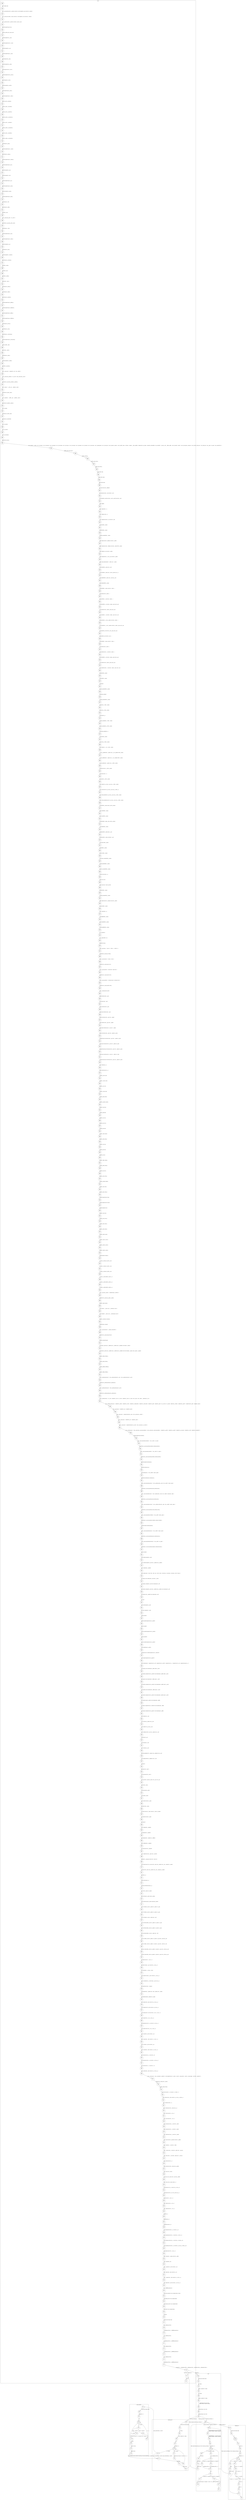 digraph CFA {
106 [shape="circle" label="N106\n449"]
119 [shape="circle" label="N119\n448"]
120 [shape="circle" label="N120\n447"]
121 [shape="circle" label="N121\n446"]
122 [shape="circle" label="N122\n445"]
123 [shape="circle" label="N123\n444"]
124 [shape="circle" label="N124\n443"]
125 [shape="circle" label="N125\n442"]
126 [shape="circle" label="N126\n441"]
127 [shape="circle" label="N127\n440"]
128 [shape="circle" label="N128\n439"]
129 [shape="circle" label="N129\n438"]
130 [shape="circle" label="N130\n437"]
131 [shape="circle" label="N131\n436"]
132 [shape="circle" label="N132\n435"]
133 [shape="circle" label="N133\n434"]
134 [shape="circle" label="N134\n433"]
135 [shape="circle" label="N135\n432"]
136 [shape="circle" label="N136\n431"]
137 [shape="circle" label="N137\n430"]
138 [shape="circle" label="N138\n429"]
139 [shape="circle" label="N139\n428"]
140 [shape="circle" label="N140\n427"]
141 [shape="circle" label="N141\n426"]
142 [shape="circle" label="N142\n425"]
143 [shape="circle" label="N143\n424"]
144 [shape="circle" label="N144\n423"]
145 [shape="circle" label="N145\n422"]
146 [shape="circle" label="N146\n421"]
147 [shape="circle" label="N147\n420"]
148 [shape="circle" label="N148\n419"]
149 [shape="circle" label="N149\n418"]
150 [shape="circle" label="N150\n417"]
151 [shape="circle" label="N151\n416"]
152 [shape="circle" label="N152\n415"]
153 [shape="circle" label="N153\n414"]
154 [shape="circle" label="N154\n413"]
155 [shape="circle" label="N155\n412"]
156 [shape="circle" label="N156\n411"]
157 [shape="circle" label="N157\n410"]
158 [shape="circle" label="N158\n409"]
159 [shape="circle" label="N159\n408"]
160 [shape="circle" label="N160\n407"]
161 [shape="circle" label="N161\n406"]
162 [shape="circle" label="N162\n405"]
163 [shape="circle" label="N163\n404"]
164 [shape="circle" label="N164\n403"]
165 [shape="circle" label="N165\n402"]
166 [shape="circle" label="N166\n401"]
167 [shape="circle" label="N167\n400"]
168 [shape="circle" label="N168\n399"]
169 [shape="circle" label="N169\n398"]
170 [shape="circle" label="N170\n397"]
171 [shape="circle" label="N171\n396"]
172 [shape="circle" label="N172\n395"]
173 [shape="circle" label="N173\n394"]
174 [shape="circle" label="N174\n393"]
175 [shape="circle" label="N175\n392"]
176 [shape="circle" label="N176\n391"]
177 [shape="circle" label="N177\n390"]
178 [shape="circle" label="N178\n389"]
179 [shape="circle" label="N179\n388"]
180 [shape="circle" label="N180\n387"]
181 [shape="circle" label="N181\n386"]
182 [shape="circle" label="N182\n385"]
183 [shape="circle" label="N183\n384"]
184 [shape="circle" label="N184\n383"]
185 [shape="circle" label="N185\n382"]
186 [shape="circle" label="N186\n381"]
187 [shape="circle" label="N187\n380"]
188 [shape="circle" label="N188\n379"]
189 [shape="circle" label="N189\n378"]
190 [shape="circle" label="N190\n377"]
191 [shape="circle" label="N191\n376"]
192 [shape="circle" label="N192\n375"]
193 [shape="circle" label="N193\n374"]
194 [shape="circle" label="N194\n373"]
195 [shape="circle" label="N195\n372"]
196 [shape="circle" label="N196\n371"]
197 [shape="circle" label="N197\n370"]
198 [shape="circle" label="N198\n369"]
199 [shape="circle" label="N199\n368"]
200 [shape="circle" label="N200\n367"]
201 [shape="circle" label="N201\n366"]
202 [shape="circle" label="N202\n365"]
203 [shape="circle" label="N203\n364"]
204 [shape="circle" label="N204\n363"]
205 [shape="circle" label="N205\n362"]
206 [shape="circle" label="N206\n361"]
207 [shape="circle" label="N207\n360"]
208 [shape="circle" label="N208\n359"]
209 [shape="circle" label="N209\n358"]
210 [shape="circle" label="N210\n357"]
211 [shape="circle" label="N211\n356"]
212 [shape="circle" label="N212\n355"]
213 [shape="circle" label="N213\n354"]
214 [shape="circle" label="N214\n353"]
215 [shape="circle" label="N215\n352"]
216 [shape="circle" label="N216\n351"]
217 [shape="circle" label="N217\n350"]
218 [shape="circle" label="N218\n349"]
219 [shape="circle" label="N219\n348"]
220 [shape="circle" label="N220\n347"]
221 [shape="circle" label="N221\n346"]
222 [shape="circle" label="N222\n345"]
223 [shape="circle" label="N223\n344"]
224 [shape="circle" label="N224\n343"]
225 [shape="circle" label="N225\n342"]
226 [shape="circle" label="N226\n341"]
227 [shape="circle" label="N227\n340"]
228 [shape="circle" label="N228\n339"]
229 [shape="circle" label="N229\n338"]
230 [shape="circle" label="N230\n337"]
231 [shape="circle" label="N231\n336"]
232 [shape="circle" label="N232\n335"]
233 [shape="circle" label="N233\n334"]
234 [shape="circle" label="N234\n333"]
235 [shape="circle" label="N235\n332"]
236 [shape="circle" label="N236\n331"]
237 [shape="circle" label="N237\n330"]
238 [shape="circle" label="N238\n329"]
239 [shape="circle" label="N239\n328"]
240 [shape="circle" label="N240\n327"]
241 [shape="circle" label="N241\n326"]
242 [shape="circle" label="N242\n325"]
243 [shape="circle" label="N243\n324"]
244 [shape="circle" label="N244\n323"]
245 [shape="circle" label="N245\n322"]
246 [shape="circle" label="N246\n321"]
247 [shape="circle" label="N247\n320"]
248 [shape="circle" label="N248\n319"]
249 [shape="circle" label="N249\n318"]
250 [shape="circle" label="N250\n317"]
251 [shape="circle" label="N251\n316"]
252 [shape="circle" label="N252\n315"]
253 [shape="circle" label="N253\n314"]
254 [shape="circle" label="N254\n313"]
255 [shape="circle" label="N255\n312"]
256 [shape="circle" label="N256\n311"]
257 [shape="circle" label="N257\n310"]
258 [shape="circle" label="N258\n309"]
259 [shape="circle" label="N259\n308"]
260 [shape="circle" label="N260\n307"]
261 [shape="circle" label="N261\n306"]
262 [shape="circle" label="N262\n305"]
263 [shape="circle" label="N263\n304"]
264 [shape="circle" label="N264\n303"]
265 [shape="circle" label="N265\n302"]
266 [shape="circle" label="N266\n301"]
267 [shape="circle" label="N267\n300"]
268 [shape="circle" label="N268\n299"]
269 [shape="circle" label="N269\n298"]
270 [shape="circle" label="N270\n297"]
271 [shape="circle" label="N271\n296"]
272 [shape="circle" label="N272\n295"]
273 [shape="circle" label="N273\n294"]
274 [shape="circle" label="N274\n293"]
275 [shape="circle" label="N275\n292"]
276 [shape="circle" label="N276\n291"]
277 [shape="circle" label="N277\n290"]
278 [shape="circle" label="N278\n289"]
279 [shape="circle" label="N279\n288"]
280 [shape="circle" label="N280\n287"]
281 [shape="circle" label="N281\n286"]
282 [shape="circle" label="N282\n285"]
283 [shape="circle" label="N283\n284"]
284 [shape="circle" label="N284\n283"]
285 [shape="circle" label="N285\n282"]
286 [shape="circle" label="N286\n281"]
287 [shape="circle" label="N287\n280"]
288 [shape="circle" label="N288\n279"]
289 [shape="circle" label="N289\n278"]
290 [shape="circle" label="N290\n277"]
291 [shape="circle" label="N291\n276"]
292 [shape="circle" label="N292\n275"]
293 [shape="circle" label="N293\n274"]
294 [shape="circle" label="N294\n273"]
295 [shape="circle" label="N295\n272"]
296 [shape="circle" label="N296\n271"]
297 [shape="circle" label="N297\n270"]
298 [shape="circle" label="N298\n269"]
299 [shape="circle" label="N299\n268"]
300 [shape="circle" label="N300\n267"]
301 [shape="circle" label="N301\n266"]
302 [shape="circle" label="N302\n265"]
303 [shape="circle" label="N303\n264"]
304 [shape="circle" label="N304\n263"]
305 [shape="circle" label="N305\n262"]
306 [shape="circle" label="N306\n261"]
307 [shape="circle" label="N307\n260"]
308 [shape="circle" label="N308\n259"]
309 [shape="circle" label="N309\n258"]
310 [shape="circle" label="N310\n257"]
311 [shape="circle" label="N311\n256"]
312 [shape="circle" label="N312\n255"]
313 [shape="circle" label="N313\n254"]
314 [shape="circle" label="N314\n253"]
315 [shape="circle" label="N315\n252"]
316 [shape="circle" label="N316\n251"]
317 [shape="circle" label="N317\n250"]
318 [shape="circle" label="N318\n249"]
319 [shape="circle" label="N319\n248"]
320 [shape="circle" label="N320\n247"]
321 [shape="circle" label="N321\n246"]
322 [shape="circle" label="N322\n245"]
323 [shape="circle" label="N323\n244"]
324 [shape="circle" label="N324\n243"]
325 [shape="circle" label="N325\n242"]
326 [shape="circle" label="N326\n241"]
327 [shape="circle" label="N327\n240"]
328 [shape="circle" label="N328\n239"]
329 [shape="circle" label="N329\n238"]
330 [shape="circle" label="N330\n237"]
331 [shape="circle" label="N331\n236"]
332 [shape="circle" label="N332\n235"]
333 [shape="circle" label="N333\n234"]
334 [shape="circle" label="N334\n233"]
335 [shape="circle" label="N335\n232"]
336 [shape="circle" label="N336\n231"]
337 [shape="circle" label="N337\n230"]
338 [shape="circle" label="N338\n229"]
339 [shape="circle" label="N339\n228"]
340 [shape="circle" label="N340\n227"]
341 [shape="circle" label="N341\n226"]
342 [shape="circle" label="N342\n225"]
343 [shape="circle" label="N343\n224"]
344 [shape="circle" label="N344\n223"]
345 [shape="circle" label="N345\n222"]
346 [shape="circle" label="N346\n221"]
347 [shape="circle" label="N347\n220"]
348 [shape="circle" label="N348\n219"]
349 [shape="circle" label="N349\n218"]
350 [shape="circle" label="N350\n217"]
351 [shape="circle" label="N351\n216"]
352 [shape="circle" label="N352\n215"]
353 [shape="circle" label="N353\n214"]
354 [shape="circle" label="N354\n213"]
355 [shape="circle" label="N355\n212"]
356 [shape="circle" label="N356\n211"]
357 [shape="circle" label="N357\n210"]
358 [shape="circle" label="N358\n209"]
359 [shape="circle" label="N359\n208"]
360 [shape="circle" label="N360\n207"]
361 [shape="circle" label="N361\n206"]
362 [shape="circle" label="N362\n205"]
363 [shape="circle" label="N363\n204"]
364 [shape="circle" label="N364\n203"]
365 [shape="circle" label="N365\n202"]
366 [shape="circle" label="N366\n201"]
367 [shape="circle" label="N367\n200"]
368 [shape="circle" label="N368\n199"]
369 [shape="circle" label="N369\n198"]
370 [shape="circle" label="N370\n197"]
371 [shape="circle" label="N371\n196"]
372 [shape="circle" label="N372\n195"]
373 [shape="circle" label="N373\n194"]
374 [shape="circle" label="N374\n193"]
375 [shape="circle" label="N375\n192"]
376 [shape="circle" label="N376\n191"]
377 [shape="circle" label="N377\n190"]
378 [shape="circle" label="N378\n189"]
379 [shape="circle" label="N379\n188"]
380 [shape="circle" label="N380\n187"]
381 [shape="circle" label="N381\n186"]
382 [shape="circle" label="N382\n185"]
383 [shape="circle" label="N383\n184"]
384 [shape="circle" label="N384\n183"]
385 [shape="circle" label="N385\n182"]
386 [shape="circle" label="N386\n181"]
387 [shape="circle" label="N387\n180"]
388 [shape="circle" label="N388\n179"]
389 [shape="circle" label="N389\n178"]
390 [shape="circle" label="N390\n177"]
391 [shape="circle" label="N391\n176"]
392 [shape="circle" label="N392\n175"]
393 [shape="circle" label="N393\n174"]
394 [shape="circle" label="N394\n173"]
395 [shape="circle" label="N395\n172"]
396 [shape="circle" label="N396\n171"]
397 [shape="circle" label="N397\n170"]
398 [shape="circle" label="N398\n169"]
399 [shape="circle" label="N399\n168"]
400 [shape="circle" label="N400\n167"]
401 [shape="circle" label="N401\n166"]
402 [shape="circle" label="N402\n165"]
403 [shape="circle" label="N403\n164"]
404 [shape="circle" label="N404\n163"]
405 [shape="circle" label="N405\n162"]
406 [shape="circle" label="N406\n161"]
407 [shape="circle" label="N407\n160"]
408 [shape="circle" label="N408\n159"]
409 [shape="circle" label="N409\n158"]
410 [shape="circle" label="N410\n157"]
411 [shape="circle" label="N411\n156"]
412 [shape="circle" label="N412\n155"]
413 [shape="circle" label="N413\n154"]
414 [shape="circle" label="N414\n153"]
415 [shape="circle" label="N415\n152"]
416 [shape="circle" label="N416\n151"]
417 [shape="circle" label="N417\n150"]
418 [shape="circle" label="N418\n149"]
419 [shape="circle" label="N419\n148"]
420 [shape="circle" label="N420\n147"]
421 [shape="circle" label="N421\n146"]
422 [shape="circle" label="N422\n145"]
423 [shape="circle" label="N423\n144"]
424 [shape="circle" label="N424\n143"]
425 [shape="circle" label="N425\n142"]
426 [shape="circle" label="N426\n141"]
427 [shape="circle" label="N427\n140"]
428 [shape="circle" label="N428\n139"]
429 [shape="circle" label="N429\n138"]
430 [shape="circle" label="N430\n137"]
431 [shape="circle" label="N431\n136"]
432 [shape="circle" label="N432\n135"]
433 [shape="circle" label="N433\n134"]
434 [shape="circle" label="N434\n133"]
435 [shape="circle" label="N435\n132"]
436 [shape="circle" label="N436\n131"]
437 [shape="circle" label="N437\n130"]
438 [shape="circle" label="N438\n129"]
439 [shape="circle" label="N439\n128"]
440 [shape="circle" label="N440\n127"]
441 [shape="circle" label="N441\n126"]
442 [shape="circle" label="N442\n125"]
443 [shape="circle" label="N443\n124"]
444 [shape="circle" label="N444\n123"]
445 [shape="circle" label="N445\n122"]
446 [shape="circle" label="N446\n121"]
447 [shape="circle" label="N447\n120"]
448 [shape="circle" label="N448\n119"]
449 [shape="circle" label="N449\n118"]
450 [shape="circle" label="N450\n117"]
451 [shape="circle" label="N451\n116"]
452 [shape="circle" label="N452\n115"]
453 [shape="circle" label="N453\n114"]
454 [shape="circle" label="N454\n113"]
455 [shape="circle" label="N455\n112"]
456 [shape="circle" label="N456\n111"]
457 [shape="circle" label="N457\n110"]
458 [shape="circle" label="N458\n109"]
459 [shape="circle" label="N459\n108"]
460 [shape="circle" label="N460\n107"]
461 [shape="circle" label="N461\n106"]
462 [shape="circle" label="N462\n105"]
463 [shape="circle" label="N463\n104"]
464 [shape="circle" label="N464\n103"]
465 [shape="circle" label="N465\n102"]
466 [shape="circle" label="N466\n101"]
467 [shape="circle" label="N467\n100"]
468 [shape="circle" label="N468\n99"]
469 [shape="circle" label="N469\n98"]
470 [shape="circle" label="N470\n97"]
471 [shape="circle" label="N471\n96"]
472 [shape="circle" label="N472\n95"]
473 [shape="circle" label="N473\n94"]
474 [shape="circle" label="N474\n93"]
475 [shape="circle" label="N475\n92"]
476 [shape="circle" label="N476\n91"]
477 [shape="circle" label="N477\n90"]
478 [shape="circle" label="N478\n89"]
479 [shape="circle" label="N479\n88"]
480 [shape="circle" label="N480\n87"]
481 [shape="circle" label="N481\n86"]
482 [shape="circle" label="N482\n85"]
483 [shape="circle" label="N483\n84"]
484 [shape="circle" label="N484\n83"]
485 [shape="circle" label="N485\n82"]
486 [shape="circle" label="N486\n81"]
487 [shape="circle" label="N487\n80"]
488 [shape="circle" label="N488\n79"]
489 [shape="circle" label="N489\n78"]
490 [shape="circle" label="N490\n77"]
491 [shape="circle" label="N491\n76"]
492 [shape="circle" label="N492\n75"]
493 [shape="circle" label="N493\n74"]
494 [shape="circle" label="N494\n73"]
495 [shape="circle" label="N495\n72"]
496 [shape="circle" label="N496\n71"]
497 [shape="circle" label="N497\n70"]
498 [shape="circle" label="N498\n69"]
499 [shape="circle" label="N499\n68"]
500 [shape="circle" label="N500\n67"]
501 [shape="circle" label="N501\n66"]
502 [shape="circle" label="N502\n65"]
503 [shape="circle" label="N503\n64"]
504 [shape="circle" label="N504\n63"]
505 [shape="circle" label="N505\n62"]
506 [shape="circle" label="N506\n61"]
507 [shape="circle" label="N507\n60"]
508 [shape="circle" label="N508\n59"]
509 [shape="circle" label="N509\n58"]
510 [shape="circle" label="N510\n57"]
511 [shape="circle" label="N511\n56"]
512 [shape="circle" label="N512\n55"]
513 [shape="circle" label="N513\n54"]
514 [shape="circle" label="N514\n53"]
515 [shape="circle" label="N515\n52"]
516 [shape="circle" label="N516\n51"]
517 [shape="circle" label="N517\n50"]
518 [shape="circle" label="N518\n49"]
519 [shape="circle" label="N519\n48"]
520 [shape="circle" label="N520\n47"]
521 [shape="circle" label="N521\n46"]
522 [shape="circle" label="N522\n45"]
523 [shape="circle" label="N523\n44"]
524 [shape="circle" label="N524\n43"]
525 [shape="circle" label="N525\n42"]
526 [shape="circle" label="N526\n41"]
527 [shape="circle" label="N527\n40"]
528 [shape="circle" label="N528\n39"]
529 [shape="circle" label="N529\n38"]
530 [shape="circle" label="N530\n37"]
531 [shape="circle" label="N531\n36"]
532 [shape="circle" label="N532\n35"]
533 [shape="circle" label="N533\n34"]
534 [shape="circle" label="N534\n33"]
535 [shape="circle" label="N535\n32"]
536 [shape="circle" label="N536\n31"]
537 [shape="circle" label="N537\n30"]
538 [shape="circle" label="N538\n29"]
539 [shape="circle" label="N539\n28"]
540 [shape="circle" label="N540\n27"]
541 [shape="circle" label="N541\n26"]
542 [shape="circle" label="N542\n25"]
543 [shape="circle" label="N543\n24"]
544 [shape="circle" label="N544\n23"]
545 [shape="circle" label="N545\n22"]
546 [shape="circle" label="N546\n21"]
547 [shape="circle" label="N547\n20"]
548 [shape="circle" label="N548\n19"]
549 [shape="circle" label="N549\n18"]
550 [shape="circle" label="N550\n17"]
551 [shape="circle" label="N551\n16"]
552 [shape="circle" label="N552\n15"]
553 [shape="circle" label="N553\n14"]
554 [shape="circle" label="N554\n13"]
555 [shape="circle" label="N555\n12"]
107 [shape="circle" label="N107\n11"]
108 [shape="circle" label="N108\n10"]
109 [shape="circle" label="N109\n9"]
110 [shape="circle" label="N110\n8"]
111 [shape="circle" label="N111\n7"]
112 [shape="circle" label="N112\n6"]
113 [shape="circle" label="N113\n5"]
114 [shape="circle" label="N114\n4"]
115 [shape="circle" label="N115\n3"]
116 [shape="circle" label="N116\n2"]
76 [shape="circle" label="N76\n29"]
77 [shape="circle" label="N77\n28"]
78 [shape="circle" label="N78\n27"]
79 [shape="circle" label="N79\n26"]
80 [shape="circle" label="N80\n25"]
81 [shape="circle" label="N81\n24"]
82 [shape="circle" label="N82\n23"]
83 [shape="circle" label="N83\n22"]
84 [shape="circle" label="N84\n21"]
63 [shape="circle" label="N63\n12"]
64 [shape="circle" label="N64\n11"]
65 [shape="circle" label="N65\n10"]
66 [shape="circle" label="N66\n9"]
67 [shape="circle" label="N67\n8"]
68 [shape="doublecircle" label="N68\n7"]
71 [shape="circle" label="N71\n6"]
73 [shape="circle" label="N73\n5"]
74 [shape="circle" label="N74\n4"]
62 [shape="circle" label="N62\n3"]
85 [shape="circle" label="N85\n20"]
44 [shape="circle" label="N44\n17"]
45 [shape="circle" label="N45\n16"]
46 [shape="doubleoctagon" label="N46\n15"]
47 [shape="circle" label="N47\n14"]
49 [shape="circle" label="N49\n13"]
50 [shape="circle" label="N50\n12"]
51 [shape="doublecircle" label="N51\n11"]
54 [shape="circle" label="N54\n10"]
48 [shape="circle" label="N48\n9"]
43 [shape="circle" label="N43\n8"]
86 [shape="circle" label="N86\n19"]
87 [shape="circle" label="N87\n18"]
88 [shape="circle" label="N88\n17"]
89 [shape="circle" label="N89\n16"]
90 [shape="doublecircle" label="N90\n15"]
93 [shape="circle" label="N93\n14"]
103 [shape="circle" label="N103\n13"]
104 [shape="circle" label="N104\n12"]
75 [shape="circle" label="N75\n11"]
117 [shape="circle" label="N117\n1"]
105 [shape="circle" label="N105\n0"]
92 [shape="circle" label="N92\n10"]
94 [shape="diamond" label="N94\n9"]
96 [shape="circle" label="N96\n8"]
97 [shape="circle" label="N97\n6"]
98 [shape="diamond" label="N98\n5"]
101 [shape="circle" label="N101\n4"]
556 [shape="circle" label="N556\n0"]
100 [shape="circle" label="N100\n2"]
99 [shape="circle" label="N99\n1"]
91 [shape="circle" label="N91\n0"]
95 [shape="circle" label="N95\n7"]
53 [shape="diamond" label="N53\n7"]
55 [shape="circle" label="N55\n1"]
52 [shape="circle" label="N52\n0"]
56 [shape="circle" label="N56\n6"]
57 [shape="circle" label="N57\n5"]
58 [shape="circle" label="N58\n4"]
59 [shape="circle" label="N59\n3"]
60 [shape="circle" label="N60\n2"]
70 [shape="circle" label="N70\n2"]
31 [shape="circle" label="N31\n11"]
32 [shape="circle" label="N32\n10"]
33 [shape="circle" label="N33\n9"]
34 [shape="doublecircle" label="N34\n8"]
37 [shape="circle" label="N37\n2"]
42 [shape="circle" label="N42\n1"]
30 [shape="circle" label="N30\n0"]
72 [shape="circle" label="N72\n1"]
69 [shape="circle" label="N69\n0"]
36 [shape="diamond" label="N36\n7"]
38 [shape="circle" label="N38\n6"]
35 [shape="circle" label="N35\n5"]
39 [shape="circle" label="N39\n4"]
40 [shape="circle" label="N40\n3"]
node [shape="circle"]
subgraph cluster___bswap_16 {
label="__bswap_16()"
}
subgraph cluster___bswap_32 {
label="__bswap_32()"
}
subgraph cluster___bswap_64 {
label="__bswap_64()"
}
subgraph cluster___uint16_identity {
label="__uint16_identity()"
}
subgraph cluster___uint32_identity {
label="__uint32_identity()"
}
subgraph cluster___uint64_identity {
label="__uint64_identity()"
}
subgraph cluster_bubble_sort {
label="bubble_sort()"
44 -> 45 [label="Function start dummy edge"]
45 -> 46 [label="for"]
46 -> 47 [label=""]
47 -> 49 [label="int done = 1;"]
49 -> 50 [label="for"]
50 -> 51 [label="unsigned i = 0;"]
51 -> 53 [label="[(i + 1) < nelem]"]
51 -> 54 [label="[!((i + 1) < nelem)]"]
54 -> 48 [label="break"]
48 -> 43 [label="default return"]
53 -> 56 [label="[(array[i + 1]) < (array[i])]"]
53 -> 55 [label="[!((array[i + 1]) < (array[i]))]"]
55 -> 52 [label=""]
52 -> 51 [label="i = i + 1;"]
56 -> 57 [label="int t = array[i + 1];"]
57 -> 58 [label="array[i + 1] = array[i];"]
58 -> 59 [label="array[i] = t;"]
59 -> 60 [label="done = 0;"]
60 -> 55 [label=""]}
subgraph cluster_insert_ordered {
label="insert_ordered()"
31 -> 32 [label="Function start dummy edge"]
32 -> 33 [label="unsigned i = 0;"]
33 -> 34 [label="for"]
34 -> 36 [label="[i != nelem]"]
34 -> 37 [label="[!(i != nelem)]"]
37 -> 42 [label="array[i] = item;"]
42 -> 30 [label="default return"]
36 -> 39 [label="[item < (array[i])]"]
36 -> 38 [label="[!(item < (array[i]))]"]
38 -> 35 [label=""]
35 -> 34 [label="i = i + 1;"]
39 -> 40 [label="memmove(&(array[i + 1]), &(array[i]), 4UL * (nelem - i));"]
40 -> 37 [label="break"]}
subgraph cluster_insertion_sort {
label="insertion_sort()"
63 -> 64 [label="Function start dummy edge"]
64 -> 65 [label="int *temp;"]
65 -> 66 [label="temp = malloc(4UL * nelem);"]
66 -> 67 [label="for"]
67 -> 68 [label="unsigned i = 0;"]
68 -> 70 [label="[i != nelem]"]
68 -> 71 [label="[!(i != nelem)]"]
71 -> 73 [label="memcpy(array, temp, 4UL * nelem);"]
73 -> 74 [label="free(temp);"]
74 -> 62 [label="default return"]
70 -> 72 [label="insert_ordered(temp, i, array[i]);" style="dotted" arrowhead="empty"]
70 -> 72 [label="insert_ordered(temp, i, array[i]);"]
72 -> 69 [label=""]
69 -> 68 [label="i = i + 1;"]}
subgraph cluster_main {
label="main()"
106 -> 119 [label="INIT GLOBAL VARS"]
119 -> 120 [label="void __assert_fail(const char *__assertion, const char *__file, unsigned int __line, const char *__function);"]
120 -> 121 [label="void __assert_perror_fail(int __errnum, const char *__file, unsigned int __line, const char *__function);"]
121 -> 122 [label="void __assert(const char *__assertion, const char *__file, int __line);"]
122 -> 123 [label="typedef unsigned long int size_t;"]
123 -> 124 [label="typedef __builtin_va_list __gnuc_va_list;"]
124 -> 125 [label="typedef unsigned char __u_char;"]
125 -> 126 [label="typedef unsigned short int __u_short;"]
126 -> 127 [label="typedef unsigned int __u_int;"]
127 -> 128 [label="typedef unsigned long int __u_long;"]
128 -> 129 [label="typedef signed char __int8_t;"]
129 -> 130 [label="typedef unsigned char __uint8_t;"]
130 -> 131 [label="typedef signed short int __int16_t;"]
131 -> 132 [label="typedef unsigned short int __uint16_t;"]
132 -> 133 [label="typedef signed int __int32_t;"]
133 -> 134 [label="typedef unsigned int __uint32_t;"]
134 -> 135 [label="typedef signed long int __int64_t;"]
135 -> 136 [label="typedef unsigned long int __uint64_t;"]
136 -> 137 [label="typedef __int8_t __int_least8_t;"]
137 -> 138 [label="typedef __uint8_t __uint_least8_t;"]
138 -> 139 [label="typedef __int16_t __int_least16_t;"]
139 -> 140 [label="typedef __uint16_t __uint_least16_t;"]
140 -> 141 [label="typedef __int32_t __int_least32_t;"]
141 -> 142 [label="typedef __uint32_t __uint_least32_t;"]
142 -> 143 [label="typedef __int64_t __int_least64_t;"]
143 -> 144 [label="typedef __uint64_t __uint_least64_t;"]
144 -> 145 [label="typedef long int __quad_t;"]
145 -> 146 [label="typedef unsigned long int __u_quad_t;"]
146 -> 147 [label="typedef long int __intmax_t;"]
147 -> 148 [label="typedef unsigned long int __uintmax_t;"]
148 -> 149 [label="typedef unsigned long int __dev_t;"]
149 -> 150 [label="typedef unsigned int __uid_t;"]
150 -> 151 [label="typedef unsigned int __gid_t;"]
151 -> 152 [label="typedef unsigned long int __ino_t;"]
152 -> 153 [label="typedef unsigned long int __ino64_t;"]
153 -> 154 [label="typedef unsigned int __mode_t;"]
154 -> 155 [label="typedef unsigned long int __nlink_t;"]
155 -> 156 [label="typedef long int __off_t;"]
156 -> 157 [label="typedef long int __off64_t;"]
157 -> 158 [label="typedef int __pid_t;"]
158 -> 159 [label="struct __anon_type___fsid_t {   int __val[2]; } ;"]
159 -> 160 [label="typedef struct __anon_type___fsid_t __fsid_t;"]
160 -> 161 [label="typedef long int __clock_t;"]
161 -> 162 [label="typedef unsigned long int __rlim_t;"]
162 -> 163 [label="typedef unsigned long int __rlim64_t;"]
163 -> 164 [label="typedef unsigned int __id_t;"]
164 -> 165 [label="typedef long int __time_t;"]
165 -> 166 [label="typedef unsigned int __useconds_t;"]
166 -> 167 [label="typedef long int __suseconds_t;"]
167 -> 168 [label="typedef int __daddr_t;"]
168 -> 169 [label="typedef int __key_t;"]
169 -> 170 [label="typedef int __clockid_t;"]
170 -> 171 [label="typedef void *__timer_t;"]
171 -> 172 [label="typedef long int __blksize_t;"]
172 -> 173 [label="typedef long int __blkcnt_t;"]
173 -> 174 [label="typedef long int __blkcnt64_t;"]
174 -> 175 [label="typedef unsigned long int __fsblkcnt_t;"]
175 -> 176 [label="typedef unsigned long int __fsblkcnt64_t;"]
176 -> 177 [label="typedef unsigned long int __fsfilcnt_t;"]
177 -> 178 [label="typedef unsigned long int __fsfilcnt64_t;"]
178 -> 179 [label="typedef long int __fsword_t;"]
179 -> 180 [label="typedef long int __ssize_t;"]
180 -> 181 [label="typedef long int __syscall_slong_t;"]
181 -> 182 [label="typedef unsigned long int __syscall_ulong_t;"]
182 -> 183 [label="typedef __off64_t __loff_t;"]
183 -> 184 [label="typedef char *__caddr_t;"]
184 -> 185 [label="typedef long int __intptr_t;"]
185 -> 186 [label="typedef unsigned int __socklen_t;"]
186 -> 187 [label="typedef int __sig_atomic_t;"]
187 -> 188 [label="union __anon_type_0 {   unsigned int __wch;   char __wchb[4]; } ;"]
188 -> 189 [label="struct __anon_type___mbstate_t {   int __count;   union __anon_type_0 __value; } ;"]
189 -> 190 [label="typedef struct __anon_type___mbstate_t __mbstate_t;"]
190 -> 191 [label="struct _G_fpos_t {   __off_t __pos;   __mbstate_t __state; } ;"]
191 -> 192 [label="typedef struct _G_fpos_t __fpos_t;"]
192 -> 193 [label="struct _G_fpos64_t {   __off64_t __pos;   __mbstate_t __state; } ;"]
193 -> 194 [label="typedef struct _G_fpos64_t __fpos64_t;"]
194 -> 195 [label="struct _IO_FILE ;"]
195 -> 196 [label="typedef struct _IO_FILE __FILE;"]
196 -> 197 [label="typedef struct _IO_FILE FILE;"]
197 -> 198 [label="struct _IO_marker ;"]
198 -> 199 [label="struct _IO_codecvt ;"]
199 -> 200 [label="struct _IO_wide_data ;"]
200 -> 201 [label="typedef void _IO_lock_t;"]
201 -> 202 [label="struct _IO_FILE {   int _flags;   char *_IO_read_ptr;   char *_IO_read_end;   char *_IO_read_base;   char *_IO_write_base;   char *_IO_write_ptr;   char *_IO_write_end;   char *_IO_buf_base;   char *_IO_buf_end;   char *_IO_save_base;   char *_IO_backup_base;   char *_IO_save_end;   struct _IO_marker *_markers;   struct _IO_FILE *_chain;   int _fileno;   int _flags2;   __off_t _old_offset;   unsigned short _cur_column;   signed char _vtable_offset;   char _shortbuf[1];   _IO_lock_t *_lock;   __off64_t _offset;   struct _IO_codecvt *_codecvt;   struct _IO_wide_data *_wide_data;   struct _IO_FILE *_freeres_list;   void *_freeres_buf;   size_t __pad5;   int _mode;   char _unused2[40UL]; } ;"]
202 -> 203 [label="typedef __gnuc_va_list va_list;"]
203 -> 204 [label="typedef __off_t off_t;"]
204 -> 205 [label="typedef __ssize_t ssize_t;"]
205 -> 206 [label="typedef __fpos_t fpos_t;"]
206 -> 207 [label="extern FILE *stdin;"]
207 -> 208 [label="extern FILE *stdout;"]
208 -> 209 [label="extern FILE *stderr;"]
209 -> 210 [label="int remove(const char *__filename);"]
210 -> 211 [label="int rename(const char *__old, const char *__new);"]
211 -> 212 [label="int renameat(int __oldfd, const char *__old, int __newfd, const char *__new);"]
212 -> 213 [label="FILE *tmpfile();"]
213 -> 214 [label="char *tmpnam(char *__s);"]
214 -> 215 [label="char *tmpnam_r(char *__s);"]
215 -> 216 [label="char *tempnam(const char *__dir, const char *__pfx);"]
216 -> 217 [label="int fclose(FILE *__stream);"]
217 -> 218 [label="int fflush(FILE *__stream);"]
218 -> 219 [label="int fflush_unlocked(FILE *__stream);"]
219 -> 220 [label="FILE *fopen(const char *__filename, const char *__modes);"]
220 -> 221 [label="FILE *freopen(const char *__filename, const char *__modes, FILE *__stream);"]
221 -> 222 [label="FILE *fdopen(int __fd, const char *__modes);"]
222 -> 223 [label="FILE *fmemopen(void *__s, size_t __len, const char *__modes);"]
223 -> 224 [label="FILE *open_memstream(char **__bufloc, size_t *__sizeloc);"]
224 -> 225 [label="void setbuf(FILE *__stream, char *__buf);"]
225 -> 226 [label="int setvbuf(FILE *__stream, char *__buf, int __modes, size_t __n);"]
226 -> 227 [label="void setbuffer(FILE *__stream, char *__buf, size_t __size);"]
227 -> 228 [label="void setlinebuf(FILE *__stream);"]
228 -> 229 [label="int fprintf(FILE *__stream, const char *__format, ...);"]
229 -> 230 [label="int printf(const char *__format, ...);"]
230 -> 231 [label="int sprintf(char *__s, const char *__format, ...);"]
231 -> 232 [label="int vfprintf(FILE *__s, const char *__format, __gnuc_va_list __arg);"]
232 -> 233 [label="int vprintf(const char *__format, __gnuc_va_list __arg);"]
233 -> 234 [label="int vsprintf(char *__s, const char *__format, __gnuc_va_list __arg);"]
234 -> 235 [label="int snprintf(char *__s, size_t __maxlen, const char *__format, ...);"]
235 -> 236 [label="int vsnprintf(char *__s, size_t __maxlen, const char *__format, __gnuc_va_list __arg);"]
236 -> 237 [label="int vdprintf(int __fd, const char *__fmt, __gnuc_va_list __arg);"]
237 -> 238 [label="int dprintf(int __fd, const char *__fmt, ...);"]
238 -> 239 [label="int fscanf(FILE *__stream, const char *__format, ...);"]
239 -> 240 [label="int scanf(const char *__format, ...);"]
240 -> 241 [label="int sscanf(const char *__s, const char *__format, ...);"]
241 -> 242 [label="int vfscanf(FILE *__s, const char *__format, __gnuc_va_list __arg);"]
242 -> 243 [label="int vscanf(const char *__format, __gnuc_va_list __arg);"]
243 -> 244 [label="int vsscanf(const char *__s, const char *__format, __gnuc_va_list __arg);"]
244 -> 245 [label="int fgetc(FILE *__stream);"]
245 -> 246 [label="int getc(FILE *__stream);"]
246 -> 247 [label="int getchar();"]
247 -> 248 [label="int getc_unlocked(FILE *__stream);"]
248 -> 249 [label="int getchar_unlocked();"]
249 -> 250 [label="int fgetc_unlocked(FILE *__stream);"]
250 -> 251 [label="int fputc(int __c, FILE *__stream);"]
251 -> 252 [label="int putc(int __c, FILE *__stream);"]
252 -> 253 [label="int putchar(int __c);"]
253 -> 254 [label="int fputc_unlocked(int __c, FILE *__stream);"]
254 -> 255 [label="int putc_unlocked(int __c, FILE *__stream);"]
255 -> 256 [label="int putchar_unlocked(int __c);"]
256 -> 257 [label="int getw(FILE *__stream);"]
257 -> 258 [label="int putw(int __w, FILE *__stream);"]
258 -> 259 [label="char *fgets(char *__s, int __n, FILE *__stream);"]
259 -> 260 [label="__ssize_t __getdelim(char **__lineptr, size_t *__n, int __delimiter, FILE *__stream);"]
260 -> 261 [label="__ssize_t getdelim(char **__lineptr, size_t *__n, int __delimiter, FILE *__stream);"]
261 -> 262 [label="__ssize_t getline(char **__lineptr, size_t *__n, FILE *__stream);"]
262 -> 263 [label="int fputs(const char *__s, FILE *__stream);"]
263 -> 264 [label="int puts(const char *__s);"]
264 -> 265 [label="int ungetc(int __c, FILE *__stream);"]
265 -> 266 [label="size_t fread(void *__ptr, size_t __size, size_t __n, FILE *__stream);"]
266 -> 267 [label="size_t fwrite(const void *__ptr, size_t __size, size_t __n, FILE *__s);"]
267 -> 268 [label="size_t fread_unlocked(void *__ptr, size_t __size, size_t __n, FILE *__stream);"]
268 -> 269 [label="size_t fwrite_unlocked(const void *__ptr, size_t __size, size_t __n, FILE *__stream);"]
269 -> 270 [label="int fseek(FILE *__stream, long int __off, int __whence);"]
270 -> 271 [label="long int ftell(FILE *__stream);"]
271 -> 272 [label="void rewind(FILE *__stream);"]
272 -> 273 [label="int fseeko(FILE *__stream, __off_t __off, int __whence);"]
273 -> 274 [label="__off_t ftello(FILE *__stream);"]
274 -> 275 [label="int fgetpos(FILE *__stream, fpos_t *__pos);"]
275 -> 276 [label="int fsetpos(FILE *__stream, const fpos_t *__pos);"]
276 -> 277 [label="void clearerr(FILE *__stream);"]
277 -> 278 [label="int feof(FILE *__stream);"]
278 -> 279 [label="int ferror(FILE *__stream);"]
279 -> 280 [label="void clearerr_unlocked(FILE *__stream);"]
280 -> 281 [label="int feof_unlocked(FILE *__stream);"]
281 -> 282 [label="int ferror_unlocked(FILE *__stream);"]
282 -> 283 [label="void perror(const char *__s);"]
283 -> 284 [label="extern int sys_nerr;"]
284 -> 285 [label="extern const char * const sys_errlist[];"]
285 -> 286 [label="int fileno(FILE *__stream);"]
286 -> 287 [label="int fileno_unlocked(FILE *__stream);"]
287 -> 288 [label="FILE *popen(const char *__command, const char *__modes);"]
288 -> 289 [label="int pclose(FILE *__stream);"]
289 -> 290 [label="char *ctermid(char *__s);"]
290 -> 291 [label="void flockfile(FILE *__stream);"]
291 -> 292 [label="int ftrylockfile(FILE *__stream);"]
292 -> 293 [label="void funlockfile(FILE *__stream);"]
293 -> 294 [label="int __uflow(FILE *);"]
294 -> 295 [label="int __overflow(FILE *, int);"]
295 -> 296 [label="typedef int wchar_t;"]
296 -> 297 [label="enum __anon_type_1 {   P_ALL = 0,   P_PID = 1,   P_PGID = 2 } ;"]
297 -> 298 [label="typedef enum __anon_type_1 idtype_t;"]
298 -> 299 [label="struct __anon_type_div_t {   int quot;   int rem; } ;"]
299 -> 300 [label="typedef struct __anon_type_div_t div_t;"]
300 -> 301 [label="struct __anon_type_ldiv_t {   long int quot;   long int rem; } ;"]
301 -> 302 [label="typedef struct __anon_type_ldiv_t ldiv_t;"]
302 -> 303 [label="struct __anon_type_lldiv_t {   long long int quot;   long long int rem; } ;"]
303 -> 304 [label="typedef struct __anon_type_lldiv_t lldiv_t;"]
304 -> 305 [label="size_t __ctype_get_mb_cur_max();"]
305 -> 306 [label="double atof(const char *__nptr);"]
306 -> 307 [label="int atoi(const char *__nptr);"]
307 -> 308 [label="long int atol(const char *__nptr);"]
308 -> 309 [label="long long int atoll(const char *__nptr);"]
309 -> 310 [label="double strtod(const char *__nptr, char **__endptr);"]
310 -> 311 [label="float strtof(const char *__nptr, char **__endptr);"]
311 -> 312 [label="long double strtold(const char *__nptr, char **__endptr);"]
312 -> 313 [label="long int strtol(const char *__nptr, char **__endptr, int __base);"]
313 -> 314 [label="unsigned long int strtoul(const char *__nptr, char **__endptr, int __base);"]
314 -> 315 [label="long long int strtoq(const char *__nptr, char **__endptr, int __base);"]
315 -> 316 [label="unsigned long long int strtouq(const char *__nptr, char **__endptr, int __base);"]
316 -> 317 [label="long long int strtoll(const char *__nptr, char **__endptr, int __base);"]
317 -> 318 [label="unsigned long long int strtoull(const char *__nptr, char **__endptr, int __base);"]
318 -> 319 [label="char *l64a(long int __n);"]
319 -> 320 [label="long int a64l(const char *__s);"]
320 -> 321 [label="typedef __u_char u_char;"]
321 -> 322 [label="typedef __u_short u_short;"]
322 -> 323 [label="typedef __u_int u_int;"]
323 -> 324 [label="typedef __u_long u_long;"]
324 -> 325 [label="typedef __quad_t quad_t;"]
325 -> 326 [label="typedef __u_quad_t u_quad_t;"]
326 -> 327 [label="typedef __fsid_t fsid_t;"]
327 -> 328 [label="typedef __loff_t loff_t;"]
328 -> 329 [label="typedef __ino_t ino_t;"]
329 -> 330 [label="typedef __dev_t dev_t;"]
330 -> 331 [label="typedef __gid_t gid_t;"]
331 -> 332 [label="typedef __mode_t mode_t;"]
332 -> 333 [label="typedef __nlink_t nlink_t;"]
333 -> 334 [label="typedef __uid_t uid_t;"]
334 -> 335 [label="typedef __pid_t pid_t;"]
335 -> 336 [label="typedef __id_t id_t;"]
336 -> 337 [label="typedef __daddr_t daddr_t;"]
337 -> 338 [label="typedef __caddr_t caddr_t;"]
338 -> 339 [label="typedef __key_t key_t;"]
339 -> 340 [label="typedef __clock_t clock_t;"]
340 -> 341 [label="typedef __clockid_t clockid_t;"]
341 -> 342 [label="typedef __time_t time_t;"]
342 -> 343 [label="typedef __timer_t timer_t;"]
343 -> 344 [label="typedef unsigned long int ulong;"]
344 -> 345 [label="typedef unsigned short int ushort;"]
345 -> 346 [label="typedef unsigned int uint;"]
346 -> 347 [label="typedef __int8_t int8_t;"]
347 -> 348 [label="typedef __int16_t int16_t;"]
348 -> 349 [label="typedef __int32_t int32_t;"]
349 -> 350 [label="typedef __int64_t int64_t;"]
350 -> 351 [label="typedef __uint8_t u_int8_t;"]
351 -> 352 [label="typedef __uint16_t u_int16_t;"]
352 -> 353 [label="typedef __uint32_t u_int32_t;"]
353 -> 354 [label="typedef __uint64_t u_int64_t;"]
354 -> 355 [label="typedef signed int register_t;"]
355 -> 356 [label="__uint16_t __bswap_16(__uint16_t __bsx);"]
356 -> 357 [label="__uint32_t __bswap_32(__uint32_t __bsx);"]
357 -> 358 [label="__uint64_t __bswap_64(__uint64_t __bsx);"]
358 -> 359 [label="__uint16_t __uint16_identity(__uint16_t __x);"]
359 -> 360 [label="__uint32_t __uint32_identity(__uint32_t __x);"]
360 -> 361 [label="__uint64_t __uint64_identity(__uint64_t __x);"]
361 -> 362 [label="struct __anon_type___sigset_t {   unsigned long int __val[32UL]; } ;"]
362 -> 363 [label="typedef struct __anon_type___sigset_t __sigset_t;"]
363 -> 364 [label="typedef __sigset_t sigset_t;"]
364 -> 365 [label="struct timeval {   __time_t tv_sec;   __suseconds_t tv_usec; } ;"]
365 -> 366 [label="struct timespec {   __time_t tv_sec;   __syscall_slong_t tv_nsec; } ;"]
366 -> 367 [label="typedef __suseconds_t suseconds_t;"]
367 -> 368 [label="typedef long int __fd_mask;"]
368 -> 369 [label="struct __anon_type_fd_set {   __fd_mask __fds_bits[32]; } ;"]
369 -> 370 [label="typedef struct __anon_type_fd_set fd_set;"]
370 -> 371 [label="typedef __fd_mask fd_mask;"]
371 -> 372 [label="int select(int __nfds, fd_set *__readfds, fd_set *__writefds, fd_set *__exceptfds, struct timeval *__timeout);"]
372 -> 373 [label="int pselect(int __nfds, fd_set *__readfds, fd_set *__writefds, fd_set *__exceptfds, const struct timespec *__timeout, const __sigset_t *__sigmask);"]
373 -> 374 [label="typedef __blksize_t blksize_t;"]
374 -> 375 [label="typedef __blkcnt_t blkcnt_t;"]
375 -> 376 [label="typedef __fsblkcnt_t fsblkcnt_t;"]
376 -> 377 [label="typedef __fsfilcnt_t fsfilcnt_t;"]
377 -> 378 [label="struct __pthread_internal_list {   struct __pthread_internal_list *__prev;   struct __pthread_internal_list *__next; } ;"]
378 -> 379 [label="typedef struct __pthread_internal_list __pthread_list_t;"]
379 -> 380 [label="struct __pthread_internal_slist {   struct __pthread_internal_slist *__next; } ;"]
380 -> 381 [label="typedef struct __pthread_internal_slist __pthread_slist_t;"]
381 -> 382 [label="struct __pthread_mutex_s {   int __lock;   unsigned int __count;   int __owner;   unsigned int __nusers;   int __kind;   short __spins;   short __elision;   __pthread_list_t __list; } ;"]
382 -> 383 [label="struct __pthread_rwlock_arch_t {   unsigned int __readers;   unsigned int __writers;   unsigned int __wrphase_futex;   unsigned int __writers_futex;   unsigned int __pad3;   unsigned int __pad4;   int __cur_writer;   int __shared;   signed char __rwelision;   unsigned char __pad1[7];   unsigned long int __pad2;   unsigned int __flags; } ;"]
383 -> 384 [label="struct __anon_type_2 {   unsigned int __low;   unsigned int __high; } ;"]
384 -> 385 [label="union __anon_type_3 {   unsigned long long int __wseq;   struct __anon_type_2 __wseq32; } ;"]
385 -> 386 [label="struct __anon_type_4 {   unsigned int __low;   unsigned int __high; } ;"]
386 -> 387 [label="union __anon_type_5 {   unsigned long long int __g1_start;   struct __anon_type_4 __g1_start32; } ;"]
387 -> 388 [label="struct __pthread_cond_s {   union __anon_type_3 __anon_type_member_0;   union __anon_type_5 __anon_type_member_1;   unsigned int __g_refs[2];   unsigned int __g_size[2];   unsigned int __g1_orig_size;   unsigned int __wrefs;   unsigned int __g_signals[2]; } ;"]
388 -> 389 [label="typedef unsigned long int pthread_t;"]
389 -> 390 [label="union __anon_type_pthread_mutexattr_t {   char __size[4];   int __align; } ;"]
390 -> 391 [label="typedef union __anon_type_pthread_mutexattr_t pthread_mutexattr_t;"]
391 -> 392 [label="union __anon_type_pthread_condattr_t {   char __size[4];   int __align; } ;"]
392 -> 393 [label="typedef union __anon_type_pthread_mutexattr_t pthread_condattr_t;"]
393 -> 394 [label="typedef unsigned int pthread_key_t;"]
394 -> 395 [label="typedef int pthread_once_t;"]
395 -> 396 [label="union pthread_attr_t {   char __size[56];   long int __align; } ;"]
396 -> 397 [label="typedef union pthread_attr_t pthread_attr_t;"]
397 -> 398 [label="union __anon_type_pthread_mutex_t {   struct __pthread_mutex_s __data;   char __size[40];   long int __align; } ;"]
398 -> 399 [label="typedef union __anon_type_pthread_mutex_t pthread_mutex_t;"]
399 -> 400 [label="union __anon_type_pthread_cond_t {   struct __pthread_cond_s __data;   char __size[48];   long long int __align; } ;"]
400 -> 401 [label="typedef union __anon_type_pthread_cond_t pthread_cond_t;"]
401 -> 402 [label="union __anon_type_pthread_rwlock_t {   struct __pthread_rwlock_arch_t __data;   char __size[56];   long int __align; } ;"]
402 -> 403 [label="typedef union __anon_type_pthread_rwlock_t pthread_rwlock_t;"]
403 -> 404 [label="union __anon_type_pthread_rwlockattr_t {   char __size[8];   long int __align; } ;"]
404 -> 405 [label="typedef union __anon_type_pthread_rwlockattr_t pthread_rwlockattr_t;"]
405 -> 406 [label="typedef volatile int pthread_spinlock_t;"]
406 -> 407 [label="union __anon_type_pthread_barrier_t {   char __size[32];   long int __align; } ;"]
407 -> 408 [label="typedef union __anon_type_pthread_barrier_t pthread_barrier_t;"]
408 -> 409 [label="union __anon_type_pthread_barrierattr_t {   char __size[4];   int __align; } ;"]
409 -> 410 [label="typedef union __anon_type_pthread_mutexattr_t pthread_barrierattr_t;"]
410 -> 411 [label="long int random();"]
411 -> 412 [label="void srandom(unsigned int __seed);"]
412 -> 413 [label="char *initstate(unsigned int __seed, char *__statebuf, size_t __statelen);"]
413 -> 414 [label="char *setstate(char *__statebuf);"]
414 -> 415 [label="struct random_data {   int32_t *fptr;   int32_t *rptr;   int32_t *state;   int rand_type;   int rand_deg;   int rand_sep;   int32_t *end_ptr; } ;"]
415 -> 416 [label="int random_r(struct random_data *__buf, int32_t *__result);"]
416 -> 417 [label="int srandom_r(unsigned int __seed, struct random_data *__buf);"]
417 -> 418 [label="int initstate_r(unsigned int __seed, char *__statebuf, size_t __statelen, struct random_data *__buf);"]
418 -> 419 [label="int setstate_r(char *__statebuf, struct random_data *__buf);"]
419 -> 420 [label="int rand();"]
420 -> 421 [label="void srand(unsigned int __seed);"]
421 -> 422 [label="int rand_r(unsigned int *__seed);"]
422 -> 423 [label="double drand48();"]
423 -> 424 [label="double erand48(unsigned short int __xsubi[3]);"]
424 -> 425 [label="long int lrand48();"]
425 -> 426 [label="long int nrand48(unsigned short int __xsubi[3]);"]
426 -> 427 [label="long int mrand48();"]
427 -> 428 [label="long int jrand48(unsigned short int __xsubi[3]);"]
428 -> 429 [label="void srand48(long int __seedval);"]
429 -> 430 [label="unsigned short int *seed48(unsigned short int __seed16v[3]);"]
430 -> 431 [label="void lcong48(unsigned short int __param[7]);"]
431 -> 432 [label="struct drand48_data {   unsigned short int __x[3];   unsigned short int __old_x[3];   unsigned short int __c;   unsigned short int __init;   unsigned long long int __a; } ;"]
432 -> 433 [label="int drand48_r(struct drand48_data *__buffer, double *__result);"]
433 -> 434 [label="int erand48_r(unsigned short int __xsubi[3], struct drand48_data *__buffer, double *__result);"]
434 -> 435 [label="int lrand48_r(struct drand48_data *__buffer, long int *__result);"]
435 -> 436 [label="int nrand48_r(unsigned short int __xsubi[3], struct drand48_data *__buffer, long int *__result);"]
436 -> 437 [label="int mrand48_r(struct drand48_data *__buffer, long int *__result);"]
437 -> 438 [label="int jrand48_r(unsigned short int __xsubi[3], struct drand48_data *__buffer, long int *__result);"]
438 -> 439 [label="int srand48_r(long int __seedval, struct drand48_data *__buffer);"]
439 -> 440 [label="int seed48_r(unsigned short int __seed16v[3], struct drand48_data *__buffer);"]
440 -> 441 [label="int lcong48_r(unsigned short int __param[7], struct drand48_data *__buffer);"]
441 -> 442 [label="void *malloc(size_t __size);"]
442 -> 443 [label="void *calloc(size_t __nmemb, size_t __size);"]
443 -> 444 [label="void *realloc(void *__ptr, size_t __size);"]
444 -> 445 [label="void *reallocarray(void *__ptr, size_t __nmemb, size_t __size);"]
445 -> 446 [label="void free(void *__ptr);"]
446 -> 447 [label="void *alloca(size_t __size);"]
447 -> 448 [label="void *valloc(size_t __size);"]
448 -> 449 [label="int posix_memalign(void **__memptr, size_t __alignment, size_t __size);"]
449 -> 450 [label="void *aligned_alloc(size_t __alignment, size_t __size);"]
450 -> 451 [label="void abort();"]
451 -> 452 [label="int atexit(void (*__func)());"]
452 -> 453 [label="int at_quick_exit(void (*__func)());"]
453 -> 454 [label="int on_exit(void (*__func)(int __status, void *__arg), void *__arg);"]
454 -> 455 [label="void exit(int __status);"]
455 -> 456 [label="void quick_exit(int __status);"]
456 -> 457 [label="void _Exit(int __status);"]
457 -> 458 [label="char *getenv(const char *__name);"]
458 -> 459 [label="int putenv(char *__string);"]
459 -> 460 [label="int setenv(const char *__name, const char *__value, int __replace);"]
460 -> 461 [label="int unsetenv(const char *__name);"]
461 -> 462 [label="int clearenv();"]
462 -> 463 [label="char *mktemp(char *__template);"]
463 -> 464 [label="int mkstemp(char *__template);"]
464 -> 465 [label="int mkstemps(char *__template, int __suffixlen);"]
465 -> 466 [label="char *mkdtemp(char *__template);"]
466 -> 467 [label="int system(const char *__command);"]
467 -> 468 [label="char *realpath(const char *__name, char *__resolved);"]
468 -> 469 [label="typedef int (*__compar_fn_t)(const void *, const void *);"]
469 -> 470 [label="void *bsearch(const void *__key, const void *__base, size_t __nmemb, size_t __size, __compar_fn_t __compar);"]
470 -> 471 [label="void qsort(void *__base, size_t __nmemb, size_t __size, __compar_fn_t __compar);"]
471 -> 472 [label="int abs(int __x);"]
472 -> 473 [label="long int labs(long int __x);"]
473 -> 474 [label="long long int llabs(long long int __x);"]
474 -> 475 [label="div_t div(int __numer, int __denom);"]
475 -> 476 [label="ldiv_t ldiv(long int __numer, long int __denom);"]
476 -> 477 [label="lldiv_t lldiv(long long int __numer, long long int __denom);"]
477 -> 478 [label="char *ecvt(double __value, int __ndigit, int *__decpt, int *__sign);"]
478 -> 479 [label="char *fcvt(double __value, int __ndigit, int *__decpt, int *__sign);"]
479 -> 480 [label="char *gcvt(double __value, int __ndigit, char *__buf);"]
480 -> 481 [label="char *qecvt(long double __value, int __ndigit, int *__decpt, int *__sign);"]
481 -> 482 [label="char *qfcvt(long double __value, int __ndigit, int *__decpt, int *__sign);"]
482 -> 483 [label="char *qgcvt(long double __value, int __ndigit, char *__buf);"]
483 -> 484 [label="int ecvt_r(double __value, int __ndigit, int *__decpt, int *__sign, char *__buf, size_t __len);"]
484 -> 485 [label="int fcvt_r(double __value, int __ndigit, int *__decpt, int *__sign, char *__buf, size_t __len);"]
485 -> 486 [label="int qecvt_r(long double __value, int __ndigit, int *__decpt, int *__sign, char *__buf, size_t __len);"]
486 -> 487 [label="int qfcvt_r(long double __value, int __ndigit, int *__decpt, int *__sign, char *__buf, size_t __len);"]
487 -> 488 [label="int mblen(const char *__s, size_t __n);"]
488 -> 489 [label="int mbtowc(wchar_t *__pwc, const char *__s, size_t __n);"]
489 -> 490 [label="int wctomb(char *__s, wchar_t __wchar);"]
490 -> 491 [label="size_t mbstowcs(wchar_t *__pwcs, const char *__s, size_t __n);"]
491 -> 492 [label="size_t wcstombs(char *__s, const wchar_t *__pwcs, size_t __n);"]
492 -> 493 [label="int rpmatch(const char *__response);"]
493 -> 494 [label="int getsubopt(char **__optionp, char * const *__tokens, char **__valuep);"]
494 -> 495 [label="int getloadavg(double __loadavg[], int __nelem);"]
495 -> 496 [label="void *memcpy(void *__dest, const void *__src, size_t __n);"]
496 -> 497 [label="void *memmove(void *__dest, const void *__src, size_t __n);"]
497 -> 498 [label="void *memccpy(void *__dest, const void *__src, int __c, size_t __n);"]
498 -> 499 [label="void *memset(void *__s, int __c, size_t __n);"]
499 -> 500 [label="int memcmp(const void *__s1, const void *__s2, size_t __n);"]
500 -> 501 [label="void *memchr(const void *__s, int __c, size_t __n);"]
501 -> 502 [label="char *strcpy(char *__dest, const char *__src);"]
502 -> 503 [label="char *strncpy(char *__dest, const char *__src, size_t __n);"]
503 -> 504 [label="char *strcat(char *__dest, const char *__src);"]
504 -> 505 [label="char *strncat(char *__dest, const char *__src, size_t __n);"]
505 -> 506 [label="int strcmp(const char *__s1, const char *__s2);"]
506 -> 507 [label="int strncmp(const char *__s1, const char *__s2, size_t __n);"]
507 -> 508 [label="int strcoll(const char *__s1, const char *__s2);"]
508 -> 509 [label="size_t strxfrm(char *__dest, const char *__src, size_t __n);"]
509 -> 510 [label="struct __locale_struct {   struct __locale_data *__locales[13];   const unsigned short int *__ctype_b;   const int *__ctype_tolower;   const int *__ctype_toupper;   const char *__names[13]; } ;"]
510 -> 511 [label="typedef struct __locale_struct *__locale_t;"]
511 -> 512 [label="typedef __locale_t locale_t;"]
512 -> 513 [label="int strcoll_l(const char *__s1, const char *__s2, locale_t __l);"]
513 -> 514 [label="size_t strxfrm_l(char *__dest, const char *__src, size_t __n, locale_t __l);"]
514 -> 515 [label="char *strdup(const char *__s);"]
515 -> 516 [label="char *strndup(const char *__string, size_t __n);"]
516 -> 517 [label="char *strchr(const char *__s, int __c);"]
517 -> 518 [label="char *strrchr(const char *__s, int __c);"]
518 -> 519 [label="size_t strcspn(const char *__s, const char *__reject);"]
519 -> 520 [label="size_t strspn(const char *__s, const char *__accept);"]
520 -> 521 [label="char *strpbrk(const char *__s, const char *__accept);"]
521 -> 522 [label="char *strstr(const char *__haystack, const char *__needle);"]
522 -> 523 [label="char *strtok(char *__s, const char *__delim);"]
523 -> 524 [label="char *__strtok_r(char *__s, const char *__delim, char **__save_ptr);"]
524 -> 525 [label="char *strtok_r(char *__s, const char *__delim, char **__save_ptr);"]
525 -> 526 [label="size_t strlen(const char *__s);"]
526 -> 527 [label="size_t strnlen(const char *__string, size_t __maxlen);"]
527 -> 528 [label="char *strerror(int __errnum);"]
528 -> 529 [label="int strerror_r(int __errnum, char *__buf, size_t __buflen);"]
529 -> 530 [label="char *strerror_l(int __errnum, locale_t __l);"]
530 -> 531 [label="int bcmp(const void *__s1, const void *__s2, size_t __n);"]
531 -> 532 [label="void bcopy(const void *__src, void *__dest, size_t __n);"]
532 -> 533 [label="void bzero(void *__s, size_t __n);"]
533 -> 534 [label="char *index(const char *__s, int __c);"]
534 -> 535 [label="char *rindex(const char *__s, int __c);"]
535 -> 536 [label="int ffs(int __i);"]
536 -> 537 [label="int ffsl(long int __l);"]
537 -> 538 [label="int ffsll(long long int __ll);"]
538 -> 539 [label="int strcasecmp(const char *__s1, const char *__s2);"]
539 -> 540 [label="int strncasecmp(const char *__s1, const char *__s2, size_t __n);"]
540 -> 541 [label="int strcasecmp_l(const char *__s1, const char *__s2, locale_t __loc);"]
541 -> 542 [label="int strncasecmp_l(const char *__s1, const char *__s2, size_t __n, locale_t __loc);"]
542 -> 543 [label="void explicit_bzero(void *__s, size_t __n);"]
543 -> 544 [label="char *strsep(char **__stringp, const char *__delim);"]
544 -> 545 [label="char *strsignal(int __sig);"]
545 -> 546 [label="char *__stpcpy(char *__dest, const char *__src);"]
546 -> 547 [label="char *stpcpy(char *__dest, const char *__src);"]
547 -> 548 [label="char *__stpncpy(char *__dest, const char *__src, size_t __n);"]
548 -> 549 [label="char *stpncpy(char *__dest, const char *__src, size_t __n);"]
549 -> 550 [label="int __VERIFIER_nondet_int();"]
550 -> 551 [label="void insert_ordered(int *array, unsigned nelem, int item);"]
551 -> 552 [label="void bubble_sort(int *array, unsigned nelem);"]
552 -> 553 [label="void insertion_sort(int *array, unsigned nelem);"]
553 -> 554 [label="void test(int *array, unsigned nelem);"]
554 -> 555 [label="int main();"]
555 -> 107 [label="Function start dummy edge"]
107 -> 108 [label="int __CPAchecker_TMP_0;"]
108 -> 109 [label="__CPAchecker_TMP_0 = __VERIFIER_nondet_int();"]
109 -> 110 [label="int __CPAchecker_TMP_1;"]
110 -> 111 [label="__CPAchecker_TMP_1 = __VERIFIER_nondet_int();"]
111 -> 112 [label="int __CPAchecker_TMP_2;"]
112 -> 113 [label="__CPAchecker_TMP_2 = __VERIFIER_nondet_int();"]
113 -> 114 [label="int __CPAchecker_TMP_3;"]
114 -> 115 [label="__CPAchecker_TMP_3 = __VERIFIER_nondet_int();"]
115 -> 116 [label="int input[4] = { __CPAchecker_TMP_0, __CPAchecker_TMP_1, __CPAchecker_TMP_2, __CPAchecker_TMP_3 };"]
116 -> 117 [label="test(input, 4);" style="dotted" arrowhead="empty"]
116 -> 117 [label="test(input, 4);"]
117 -> 105 [label="return 0;"]}
subgraph cluster_test {
label="test()"
76 -> 77 [label="Function start dummy edge"]
77 -> 78 [label="int *temp1;"]
78 -> 79 [label="temp1 = malloc(4UL * nelem);"]
79 -> 80 [label="int *temp2;"]
80 -> 81 [label="temp2 = malloc(4UL * nelem);"]
81 -> 82 [label="printf(\"input: [%d, %d, %d, %d]\n\", array[0], array[1], array[2], array[3]);"]
82 -> 83 [label="memcpy(temp1, array, 16UL);"]
83 -> 84 [label="memcpy(temp2, array, 16UL);"]
84 -> 85 [label="insertion_sort(temp1, 4);" style="dotted" arrowhead="empty"]
84 -> 85 [label="insertion_sort(temp1, 4);"]
85 -> 86 [label="bubble_sort(temp2, 4);" style="dotted" arrowhead="empty"]
85 -> 86 [label="bubble_sort(temp2, 4);"]
86 -> 87 [label="printf(\"insertion_sort: [%d, %d, %d, %d]\n\", temp1[0], temp1[1], temp1[2], temp1[3]);"]
87 -> 88 [label="printf(\"bubble_sort   : [%d, %d, %d, %d]\n\", temp2[0], temp2[1], temp2[2], temp2[3]);"]
88 -> 89 [label="for"]
89 -> 90 [label="unsigned i = 0;"]
90 -> 92 [label="[i != nelem]"]
90 -> 93 [label="[!(i != nelem)]"]
93 -> 103 [label="free(temp1);"]
103 -> 104 [label="free(temp2);"]
104 -> 75 [label="default return"]
92 -> 94 [label="int __CPAchecker_TMP_1;"]
94 -> 95 [label="[(temp1[i]) == (temp2[i])]"]
94 -> 96 [label="[!((temp1[i]) == (temp2[i]))]"]
96 -> 97 [label="__CPAchecker_TMP_1 = 0;"]
97 -> 98 [label="4UL;"]
98 -> 100 [label="[(temp1[i]) == (temp2[i])]"]
98 -> 101 [label="[!((temp1[i]) == (temp2[i]))]"]
101 -> 556 [label="__assert_fail(\"temp1[i] == temp2[i]\", \"code.c\", 68, \"__PRETTY_FUNCTION__\");"]
100 -> 99 [label=""]
99 -> 91 [label=""]
91 -> 90 [label="i = i + 1;"]
95 -> 97 [label="__CPAchecker_TMP_1 = 1;"]}
116 -> 76 [label="test(input, 4)"]
84 -> 63 [label="insertion_sort(temp1, 4)"]
62 -> 85 [label="Return edge from insertion_sort to test: insertion_sort(temp1, 4);"]
85 -> 44 [label="bubble_sort(temp2, 4)"]
43 -> 86 [label="Return edge from bubble_sort to test: bubble_sort(temp2, 4);"]
75 -> 117 [label="Return edge from test to main: test(input, 4);"]
70 -> 31 [label="insert_ordered(temp, i, array[i])"]
30 -> 72 [label="Return edge from insert_ordered to insertion_sort: insert_ordered(temp, i, array[i]);"]}